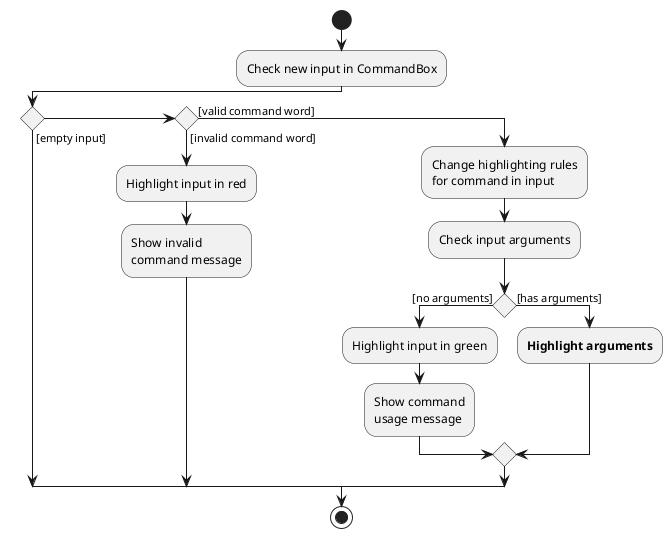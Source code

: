 @startuml
start
:Check new input in CommandBox;

if () then ([empty input])

else if () then ([invalid command word])
    :Highlight input in red;
    :Show invalid
    command message;

else ([valid command word])
    :Change highlighting rules
    for command in input;

    :Check input arguments;

    if () then ([no arguments])
        :Highlight input in green;
        :Show command
        usage message;
    else ([has arguments])
        :<b>Highlight arguments</b>;
    endif
endif
stop
@enduml

@startuml
start
:Check arguments;

if () then ([trailing whitespace])
    :Clear highlighting;
    :Count number of
    trailing whitespaces
    in arguments;
    if () then ([one whitespace])
    else ([many whitespaces])
        :Show command
        usage message;
    endif
'    stop

else if () then ([no need preamble])
    :Remove preamble;

    :Check if removed
    preamble is blank;

    if () then ([blank preamble])
        :<b>Highlight invalid</b>
        <b>arguments</b>;
    else ([invalid preamble])
        :Highlight input in red;
        :Show command
        usage message;
'        stop
    endif
else ([needs preamble])
    :<b>Highlight invalid</b>
    <b>arguments</b>;
endif
stop
@enduml


@startuml
start

:Check each prefix;

while () is ([has next prefix])

:Check next prefix;

if () then ([wrong prefix])
    :Highlight input in red;
    :Show command
    usage message;
    stop
else if () then ([invalid prefix value])
    :Highlight input in red;
    :Show prefix
    usage message;
    stop
else ([valid prefix value])
    :Highlight input in green;
    :Show prefix
    usage message;
endif
endwhile([no more prefixes])
stop
@enduml
